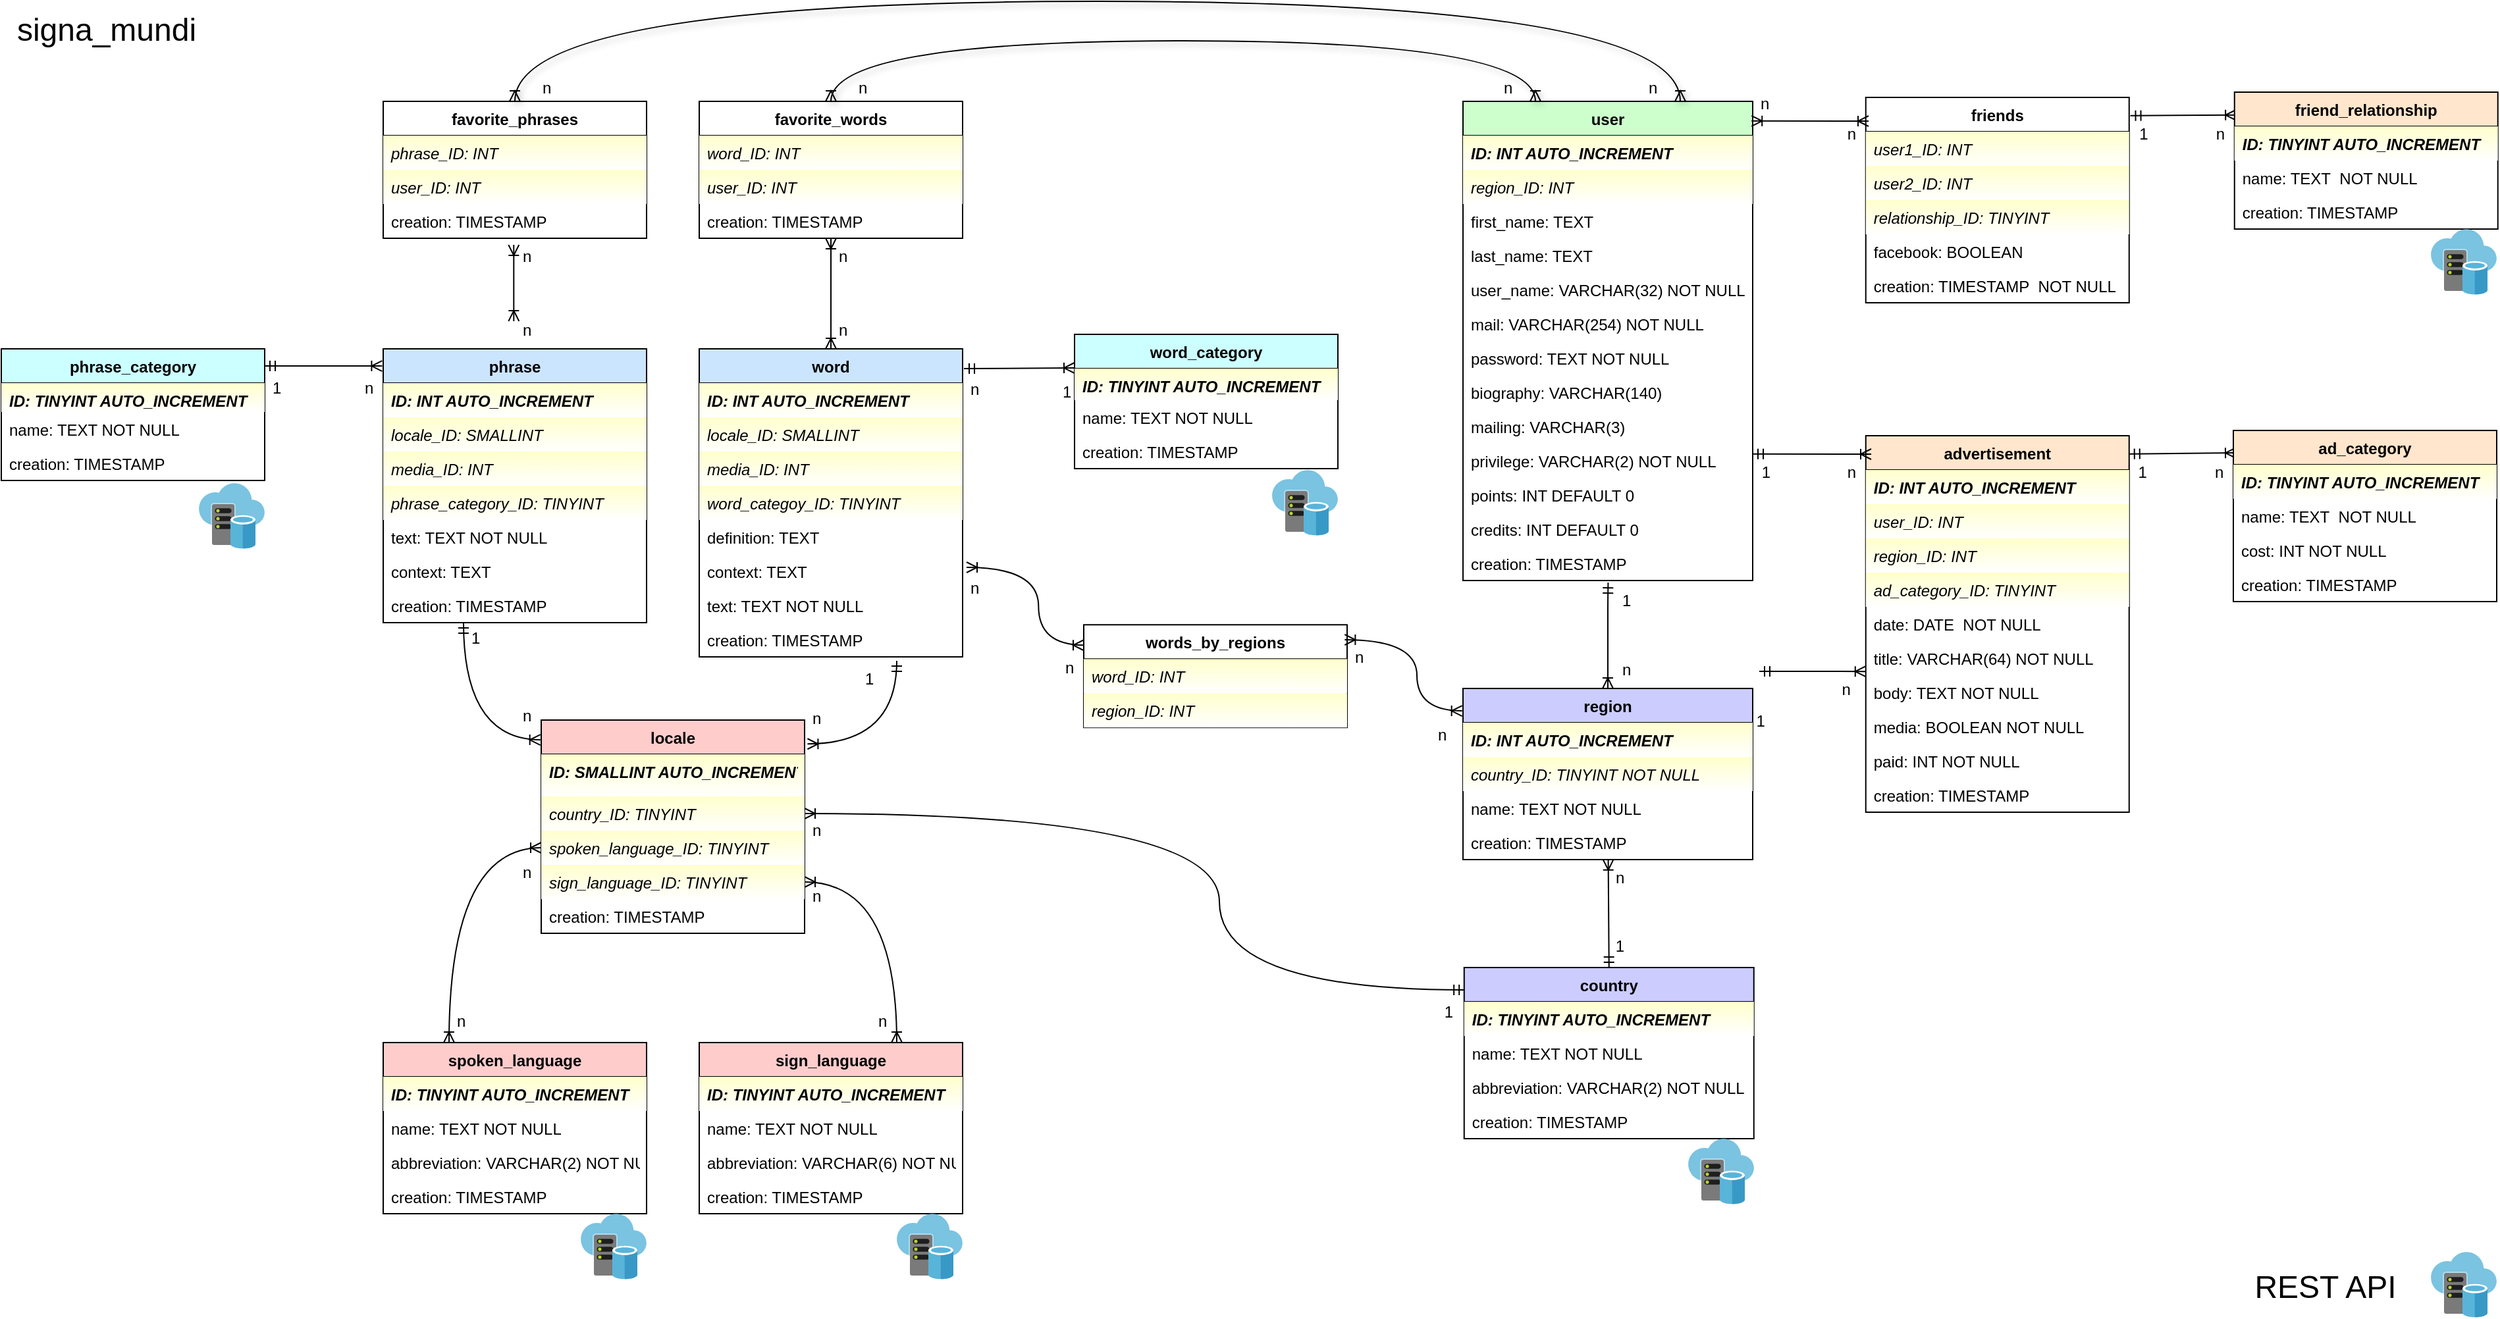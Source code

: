 <mxfile version="14.1.2" type="device"><diagram id="gXLKzGGJ4V8SC1f8VZ5D" name="Page-1"><mxGraphModel dx="3543" dy="1190" grid="1" gridSize="10" guides="1" tooltips="1" connect="1" arrows="1" fold="1" page="1" pageScale="1" pageWidth="1169" pageHeight="827" math="0" shadow="0"><root><mxCell id="0"/><mxCell id="1" parent="0"/><mxCell id="mh-Mhiz4AeETiq0WDUNY-100" value="favorite_words" style="swimlane;fontStyle=1;childLayout=stackLayout;horizontal=1;startSize=26;fillColor=none;horizontalStack=0;resizeParent=1;resizeParentMax=0;resizeLast=0;collapsible=1;marginBottom=0;" parent="1" vertex="1"><mxGeometry x="315" y="76.0" width="200" height="104" as="geometry"/></mxCell><mxCell id="mh-Mhiz4AeETiq0WDUNY-101" value="word_ID: INT " style="text;align=left;verticalAlign=top;spacingLeft=4;spacingRight=4;overflow=hidden;rotatable=0;points=[[0,0.5],[1,0.5]];portConstraint=eastwest;fontStyle=2;labelBackgroundColor=none;fillColor=#FFFFCC;gradientColor=#FFFFFF;" parent="mh-Mhiz4AeETiq0WDUNY-100" vertex="1"><mxGeometry y="26" width="200" height="26" as="geometry"/></mxCell><mxCell id="mh-Mhiz4AeETiq0WDUNY-102" value="user_ID: INT " style="text;align=left;verticalAlign=top;spacingLeft=4;spacingRight=4;overflow=hidden;rotatable=0;points=[[0,0.5],[1,0.5]];portConstraint=eastwest;fontStyle=2;labelBackgroundColor=none;fillColor=#FFFFCC;gradientColor=#ffffff;" parent="mh-Mhiz4AeETiq0WDUNY-100" vertex="1"><mxGeometry y="52" width="200" height="26" as="geometry"/></mxCell><mxCell id="TPJ0JNBaguag3qKmbPPs-32" value="creation: TIMESTAMP " style="text;align=left;verticalAlign=top;spacingLeft=4;spacingRight=4;overflow=hidden;rotatable=0;points=[[0,0.5],[1,0.5]];portConstraint=eastwest;fontStyle=0;labelBackgroundColor=none;gradientColor=#ffffff;" parent="mh-Mhiz4AeETiq0WDUNY-100" vertex="1"><mxGeometry y="78" width="200" height="26" as="geometry"/></mxCell><mxCell id="Etp3vushSF3ou1atWJXE-1" value="word_category" style="swimlane;fontStyle=1;childLayout=stackLayout;horizontal=1;startSize=26;horizontalStack=0;resizeParent=1;resizeParentMax=0;resizeLast=0;collapsible=1;marginBottom=0;fillColor=#CCFFFF;" parent="1" vertex="1"><mxGeometry x="600" y="253" width="200" height="102" as="geometry"/></mxCell><mxCell id="Etp3vushSF3ou1atWJXE-2" value="ID: TINYINT AUTO_INCREMENT" style="text;align=left;verticalAlign=top;spacingLeft=4;spacingRight=4;overflow=hidden;rotatable=0;points=[[0,0.5],[1,0.5]];portConstraint=eastwest;fontStyle=3;labelBackgroundColor=none;fillColor=#FFFFCC;gradientColor=#FFFFFF;" parent="Etp3vushSF3ou1atWJXE-1" vertex="1"><mxGeometry y="26" width="200" height="24" as="geometry"/></mxCell><mxCell id="Etp3vushSF3ou1atWJXE-3" value="name: TEXT NOT NULL" style="text;strokeColor=none;fillColor=none;align=left;verticalAlign=top;spacingLeft=4;spacingRight=4;overflow=hidden;rotatable=0;points=[[0,0.5],[1,0.5]];portConstraint=eastwest;" parent="Etp3vushSF3ou1atWJXE-1" vertex="1"><mxGeometry y="50" width="200" height="26" as="geometry"/></mxCell><mxCell id="TPJ0JNBaguag3qKmbPPs-15" value="creation: TIMESTAMP " style="text;align=left;verticalAlign=top;spacingLeft=4;spacingRight=4;overflow=hidden;rotatable=0;points=[[0,0.5],[1,0.5]];portConstraint=eastwest;fontStyle=0;labelBackgroundColor=none;gradientColor=#ffffff;" parent="Etp3vushSF3ou1atWJXE-1" vertex="1"><mxGeometry y="76" width="200" height="26" as="geometry"/></mxCell><mxCell id="Etp3vushSF3ou1atWJXE-5" value="phrase_category" style="swimlane;fontStyle=1;childLayout=stackLayout;horizontal=1;startSize=26;horizontalStack=0;resizeParent=1;resizeParentMax=0;resizeLast=0;collapsible=1;marginBottom=0;fillColor=#CCFFFF;" parent="1" vertex="1"><mxGeometry x="-215" y="264" width="200" height="100" as="geometry"><mxRectangle x="600" y="80" width="120" height="26" as="alternateBounds"/></mxGeometry></mxCell><mxCell id="Etp3vushSF3ou1atWJXE-6" value="ID: TINYINT AUTO_INCREMENT" style="text;align=left;verticalAlign=top;spacingLeft=4;spacingRight=4;overflow=hidden;rotatable=0;points=[[0,0.5],[1,0.5]];portConstraint=eastwest;fontStyle=3;labelBackgroundColor=none;fillColor=#FFFFCC;gradientColor=#FFFFFF;" parent="Etp3vushSF3ou1atWJXE-5" vertex="1"><mxGeometry y="26" width="200" height="22" as="geometry"/></mxCell><mxCell id="Etp3vushSF3ou1atWJXE-7" value="name: TEXT NOT NULL" style="text;strokeColor=none;fillColor=none;align=left;verticalAlign=top;spacingLeft=4;spacingRight=4;overflow=hidden;rotatable=0;points=[[0,0.5],[1,0.5]];portConstraint=eastwest;fontStyle=0" parent="Etp3vushSF3ou1atWJXE-5" vertex="1"><mxGeometry y="48" width="200" height="26" as="geometry"/></mxCell><mxCell id="TPJ0JNBaguag3qKmbPPs-18" value="creation: TIMESTAMP " style="text;align=left;verticalAlign=top;spacingLeft=4;spacingRight=4;overflow=hidden;rotatable=0;points=[[0,0.5],[1,0.5]];portConstraint=eastwest;fontStyle=0;labelBackgroundColor=none;gradientColor=#ffffff;" parent="Etp3vushSF3ou1atWJXE-5" vertex="1"><mxGeometry y="74" width="200" height="26" as="geometry"/></mxCell><mxCell id="Etp3vushSF3ou1atWJXE-9" value="word" style="swimlane;fontStyle=1;childLayout=stackLayout;horizontal=1;startSize=26;horizontalStack=0;resizeParent=1;resizeParentMax=0;resizeLast=0;collapsible=1;marginBottom=0;fillColor=#CCE5FF;" parent="1" vertex="1"><mxGeometry x="315" y="264" width="200" height="234" as="geometry"/></mxCell><mxCell id="Etp3vushSF3ou1atWJXE-10" value="ID: INT AUTO_INCREMENT" style="text;align=left;verticalAlign=top;spacingLeft=4;spacingRight=4;overflow=hidden;rotatable=0;points=[[0,0.5],[1,0.5]];portConstraint=eastwest;fontStyle=3;labelBackgroundColor=none;fillColor=#FFFFCC;gradientColor=#FFFFFF;" parent="Etp3vushSF3ou1atWJXE-9" vertex="1"><mxGeometry y="26" width="200" height="26" as="geometry"/></mxCell><mxCell id="Etp3vushSF3ou1atWJXE-19" value="locale_ID: SMALLINT " style="text;align=left;verticalAlign=top;spacingLeft=4;spacingRight=4;overflow=hidden;rotatable=0;points=[[0,0.5],[1,0.5]];portConstraint=eastwest;fontStyle=2;labelBackgroundColor=none;fillColor=#FFFFCC;gradientColor=#ffffff;" parent="Etp3vushSF3ou1atWJXE-9" vertex="1"><mxGeometry y="52" width="200" height="26" as="geometry"/></mxCell><mxCell id="mh-Mhiz4AeETiq0WDUNY-70" value="media_ID: INT " style="text;align=left;verticalAlign=top;spacingLeft=4;spacingRight=4;overflow=hidden;rotatable=0;points=[[0,0.5],[1,0.5]];portConstraint=eastwest;fontStyle=2;labelBackgroundColor=none;fillColor=#FFFFCC;gradientColor=#ffffff;" parent="Etp3vushSF3ou1atWJXE-9" vertex="1"><mxGeometry y="78" width="200" height="26" as="geometry"/></mxCell><mxCell id="mh-Mhiz4AeETiq0WDUNY-20" value="word_categoy_ID: TINYINT " style="text;align=left;verticalAlign=top;spacingLeft=4;spacingRight=4;overflow=hidden;rotatable=0;points=[[0,0.5],[1,0.5]];portConstraint=eastwest;fontStyle=2;labelBackgroundColor=none;fillColor=#FFFFCC;gradientColor=#ffffff;" parent="Etp3vushSF3ou1atWJXE-9" vertex="1"><mxGeometry y="104" width="200" height="26" as="geometry"/></mxCell><mxCell id="Etp3vushSF3ou1atWJXE-17" value="definition: TEXT " style="text;strokeColor=none;fillColor=none;align=left;verticalAlign=top;spacingLeft=4;spacingRight=4;overflow=hidden;rotatable=0;points=[[0,0.5],[1,0.5]];portConstraint=eastwest;" parent="Etp3vushSF3ou1atWJXE-9" vertex="1"><mxGeometry y="130" width="200" height="26" as="geometry"/></mxCell><mxCell id="Etp3vushSF3ou1atWJXE-18" value="context: TEXT " style="text;strokeColor=none;fillColor=none;align=left;verticalAlign=top;spacingLeft=4;spacingRight=4;overflow=hidden;rotatable=0;points=[[0,0.5],[1,0.5]];portConstraint=eastwest;" parent="Etp3vushSF3ou1atWJXE-9" vertex="1"><mxGeometry y="156" width="200" height="26" as="geometry"/></mxCell><mxCell id="Etp3vushSF3ou1atWJXE-11" value="text: TEXT NOT NULL" style="text;strokeColor=none;fillColor=none;align=left;verticalAlign=top;spacingLeft=4;spacingRight=4;overflow=hidden;rotatable=0;points=[[0,0.5],[1,0.5]];portConstraint=eastwest;gradientColor=#FFFFFF;" parent="Etp3vushSF3ou1atWJXE-9" vertex="1"><mxGeometry y="182" width="200" height="26" as="geometry"/></mxCell><mxCell id="TPJ0JNBaguag3qKmbPPs-22" value="creation: TIMESTAMP " style="text;align=left;verticalAlign=top;spacingLeft=4;spacingRight=4;overflow=hidden;rotatable=0;points=[[0,0.5],[1,0.5]];portConstraint=eastwest;fontStyle=0;labelBackgroundColor=none;gradientColor=#ffffff;" parent="Etp3vushSF3ou1atWJXE-9" vertex="1"><mxGeometry y="208" width="200" height="26" as="geometry"/></mxCell><mxCell id="Etp3vushSF3ou1atWJXE-20" value="phrase" style="swimlane;fontStyle=1;childLayout=stackLayout;horizontal=1;startSize=26;horizontalStack=0;resizeParent=1;resizeParentMax=0;resizeLast=0;collapsible=1;marginBottom=0;fillColor=#CCE5FF;" parent="1" vertex="1"><mxGeometry x="75" y="264" width="200" height="208" as="geometry"/></mxCell><mxCell id="Etp3vushSF3ou1atWJXE-21" value="ID: INT AUTO_INCREMENT" style="text;align=left;verticalAlign=top;spacingLeft=4;spacingRight=4;overflow=hidden;rotatable=0;points=[[0,0.5],[1,0.5]];portConstraint=eastwest;fontStyle=3;labelBackgroundColor=none;fillColor=#FFFFCC;gradientColor=#FFFFFF;" parent="Etp3vushSF3ou1atWJXE-20" vertex="1"><mxGeometry y="26" width="200" height="26" as="geometry"/></mxCell><mxCell id="mh-Mhiz4AeETiq0WDUNY-22" value="locale_ID: SMALLINT " style="text;align=left;verticalAlign=top;spacingLeft=4;spacingRight=4;overflow=hidden;rotatable=0;points=[[0,0.5],[1,0.5]];portConstraint=eastwest;fontStyle=2;labelBackgroundColor=none;fillColor=#FFFFCC;gradientColor=#ffffff;" parent="Etp3vushSF3ou1atWJXE-20" vertex="1"><mxGeometry y="52" width="200" height="26" as="geometry"/></mxCell><mxCell id="mh-Mhiz4AeETiq0WDUNY-71" value="media_ID: INT " style="text;align=left;verticalAlign=top;spacingLeft=4;spacingRight=4;overflow=hidden;rotatable=0;points=[[0,0.5],[1,0.5]];portConstraint=eastwest;fontStyle=2;labelBackgroundColor=none;fillColor=#FFFFCC;gradientColor=#ffffff;" parent="Etp3vushSF3ou1atWJXE-20" vertex="1"><mxGeometry y="78" width="200" height="26" as="geometry"/></mxCell><mxCell id="Etp3vushSF3ou1atWJXE-26" value="phrase_category_ID: TINYINT " style="text;align=left;verticalAlign=top;spacingLeft=4;spacingRight=4;overflow=hidden;rotatable=0;points=[[0,0.5],[1,0.5]];portConstraint=eastwest;fontStyle=2;labelBackgroundColor=none;fillColor=#FFFFCC;gradientColor=#FFFFFF;" parent="Etp3vushSF3ou1atWJXE-20" vertex="1"><mxGeometry y="104" width="200" height="26" as="geometry"/></mxCell><mxCell id="Etp3vushSF3ou1atWJXE-22" value="text: TEXT NOT NULL" style="text;strokeColor=none;fillColor=none;align=left;verticalAlign=top;spacingLeft=4;spacingRight=4;overflow=hidden;rotatable=0;points=[[0,0.5],[1,0.5]];portConstraint=eastwest;" parent="Etp3vushSF3ou1atWJXE-20" vertex="1"><mxGeometry y="130" width="200" height="26" as="geometry"/></mxCell><mxCell id="Etp3vushSF3ou1atWJXE-25" value="context: TEXT " style="text;strokeColor=none;fillColor=none;align=left;verticalAlign=top;spacingLeft=4;spacingRight=4;overflow=hidden;rotatable=0;points=[[0,0.5],[1,0.5]];portConstraint=eastwest;" parent="Etp3vushSF3ou1atWJXE-20" vertex="1"><mxGeometry y="156" width="200" height="26" as="geometry"/></mxCell><mxCell id="TPJ0JNBaguag3qKmbPPs-19" value="creation: TIMESTAMP " style="text;align=left;verticalAlign=top;spacingLeft=4;spacingRight=4;overflow=hidden;rotatable=0;points=[[0,0.5],[1,0.5]];portConstraint=eastwest;fontStyle=0;labelBackgroundColor=none;gradientColor=#ffffff;" parent="Etp3vushSF3ou1atWJXE-20" vertex="1"><mxGeometry y="182" width="200" height="26" as="geometry"/></mxCell><mxCell id="Etp3vushSF3ou1atWJXE-37" value="words_by_regions" style="swimlane;fontStyle=1;childLayout=stackLayout;horizontal=1;startSize=26;fillColor=none;horizontalStack=0;resizeParent=1;resizeParentMax=0;resizeLast=0;collapsible=1;marginBottom=0;" parent="1" vertex="1"><mxGeometry x="607" y="473.66" width="200" height="78" as="geometry"/></mxCell><mxCell id="Etp3vushSF3ou1atWJXE-38" value="word_ID: INT " style="text;align=left;verticalAlign=top;spacingLeft=4;spacingRight=4;overflow=hidden;rotatable=0;points=[[0,0.5],[1,0.5]];portConstraint=eastwest;fontStyle=2;labelBackgroundColor=none;fillColor=#FFFFCC;gradientColor=#FFFFFF;" parent="Etp3vushSF3ou1atWJXE-37" vertex="1"><mxGeometry y="26" width="200" height="26" as="geometry"/></mxCell><mxCell id="Etp3vushSF3ou1atWJXE-39" value="region_ID: INT " style="text;align=left;verticalAlign=top;spacingLeft=4;spacingRight=4;overflow=hidden;rotatable=0;points=[[0,0.5],[1,0.5]];portConstraint=eastwest;fontStyle=2;labelBackgroundColor=none;fillColor=#FFFFCC;gradientColor=#ffffff;" parent="Etp3vushSF3ou1atWJXE-37" vertex="1"><mxGeometry y="52" width="200" height="26" as="geometry"/></mxCell><mxCell id="Etp3vushSF3ou1atWJXE-47" value="country" style="swimlane;fontStyle=1;childLayout=stackLayout;horizontal=1;startSize=26;horizontalStack=0;resizeParent=1;resizeParentMax=0;resizeLast=0;collapsible=1;marginBottom=0;fillColor=#CCCCFF;" parent="1" vertex="1"><mxGeometry x="895.88" y="734" width="220" height="130" as="geometry"/></mxCell><mxCell id="Etp3vushSF3ou1atWJXE-48" value="ID: TINYINT AUTO_INCREMENT" style="text;align=left;verticalAlign=top;spacingLeft=4;spacingRight=4;overflow=hidden;rotatable=0;points=[[0,0.5],[1,0.5]];portConstraint=eastwest;fontStyle=3;labelBackgroundColor=none;fillColor=#FFFFCC;gradientColor=#FFFFFF;" parent="Etp3vushSF3ou1atWJXE-47" vertex="1"><mxGeometry y="26" width="220" height="26" as="geometry"/></mxCell><mxCell id="Etp3vushSF3ou1atWJXE-49" value="name: TEXT NOT NULL" style="text;strokeColor=none;fillColor=none;align=left;verticalAlign=top;spacingLeft=4;spacingRight=4;overflow=hidden;rotatable=0;points=[[0,0.5],[1,0.5]];portConstraint=eastwest;" parent="Etp3vushSF3ou1atWJXE-47" vertex="1"><mxGeometry y="52" width="220" height="26" as="geometry"/></mxCell><mxCell id="Etp3vushSF3ou1atWJXE-50" value="abbreviation: VARCHAR(2) NOT NULL" style="text;strokeColor=none;fillColor=none;align=left;verticalAlign=top;spacingLeft=4;spacingRight=4;overflow=hidden;rotatable=0;points=[[0,0.5],[1,0.5]];portConstraint=eastwest;" parent="Etp3vushSF3ou1atWJXE-47" vertex="1"><mxGeometry y="78" width="220" height="26" as="geometry"/></mxCell><mxCell id="TPJ0JNBaguag3qKmbPPs-10" value="creation: TIMESTAMP" style="text;strokeColor=none;fillColor=none;align=left;verticalAlign=top;spacingLeft=4;spacingRight=4;overflow=hidden;rotatable=0;points=[[0,0.5],[1,0.5]];portConstraint=eastwest;" parent="Etp3vushSF3ou1atWJXE-47" vertex="1"><mxGeometry y="104" width="220" height="26" as="geometry"/></mxCell><mxCell id="Etp3vushSF3ou1atWJXE-51" value="region" style="swimlane;fontStyle=1;childLayout=stackLayout;horizontal=1;startSize=26;horizontalStack=0;resizeParent=1;resizeParentMax=0;resizeLast=0;collapsible=1;marginBottom=0;fillColor=#CCCCFF;" parent="1" vertex="1"><mxGeometry x="895" y="522" width="220" height="130" as="geometry"/></mxCell><mxCell id="Etp3vushSF3ou1atWJXE-52" value="ID: INT AUTO_INCREMENT" style="text;align=left;verticalAlign=top;spacingLeft=4;spacingRight=4;overflow=hidden;rotatable=0;points=[[0,0.5],[1,0.5]];portConstraint=eastwest;fontStyle=3;labelBackgroundColor=none;fillColor=#FFFFCC;gradientColor=#FFFFFF;" parent="Etp3vushSF3ou1atWJXE-51" vertex="1"><mxGeometry y="26" width="220" height="26" as="geometry"/></mxCell><mxCell id="Etp3vushSF3ou1atWJXE-54" value="country_ID: TINYINT NOT NULL" style="text;align=left;verticalAlign=top;spacingLeft=4;spacingRight=4;overflow=hidden;rotatable=0;points=[[0,0.5],[1,0.5]];portConstraint=eastwest;gradientColor=#ffffff;fillColor=#FFFFCC;fontStyle=2" parent="Etp3vushSF3ou1atWJXE-51" vertex="1"><mxGeometry y="52" width="220" height="26" as="geometry"/></mxCell><mxCell id="Etp3vushSF3ou1atWJXE-53" value="name: TEXT NOT NULL" style="text;strokeColor=none;fillColor=none;align=left;verticalAlign=top;spacingLeft=4;spacingRight=4;overflow=hidden;rotatable=0;points=[[0,0.5],[1,0.5]];portConstraint=eastwest;" parent="Etp3vushSF3ou1atWJXE-51" vertex="1"><mxGeometry y="78" width="220" height="26" as="geometry"/></mxCell><mxCell id="TPJ0JNBaguag3qKmbPPs-26" value="creation: TIMESTAMP " style="text;align=left;verticalAlign=top;spacingLeft=4;spacingRight=4;overflow=hidden;rotatable=0;points=[[0,0.5],[1,0.5]];portConstraint=eastwest;fontStyle=0;labelBackgroundColor=none;gradientColor=#ffffff;" parent="Etp3vushSF3ou1atWJXE-51" vertex="1"><mxGeometry y="104" width="220" height="26" as="geometry"/></mxCell><mxCell id="Etp3vushSF3ou1atWJXE-55" value="locale" style="swimlane;fontStyle=1;childLayout=stackLayout;horizontal=1;startSize=26;horizontalStack=0;resizeParent=1;resizeParentMax=0;resizeLast=0;collapsible=1;marginBottom=0;fillColor=#FFCCCC;" parent="1" vertex="1"><mxGeometry x="195" y="546" width="200" height="162" as="geometry"/></mxCell><mxCell id="Etp3vushSF3ou1atWJXE-56" value="ID: SMALLINT AUTO_INCREMENT" style="text;align=left;verticalAlign=top;spacingLeft=4;spacingRight=4;overflow=hidden;rotatable=0;points=[[0,0.5],[1,0.5]];portConstraint=eastwest;fontStyle=3;labelBackgroundColor=none;fillColor=#FFFFCC;gradientColor=#FFFFFF;" parent="Etp3vushSF3ou1atWJXE-55" vertex="1"><mxGeometry y="26" width="200" height="32" as="geometry"/></mxCell><mxCell id="mh-Mhiz4AeETiq0WDUNY-78" value="country_ID: TINYINT" style="text;align=left;verticalAlign=top;spacingLeft=4;spacingRight=4;overflow=hidden;rotatable=0;points=[[0,0.5],[1,0.5]];portConstraint=eastwest;fontStyle=2;labelBackgroundColor=none;fillColor=#FFFFCC;gradientColor=#FFFFFF;" parent="Etp3vushSF3ou1atWJXE-55" vertex="1"><mxGeometry y="58" width="200" height="26" as="geometry"/></mxCell><mxCell id="mh-Mhiz4AeETiq0WDUNY-9" value="spoken_language_ID: TINYINT" style="text;align=left;verticalAlign=top;spacingLeft=4;spacingRight=4;overflow=hidden;rotatable=0;points=[[0,0.5],[1,0.5]];portConstraint=eastwest;fontStyle=2;labelBackgroundColor=none;fillColor=#FFFFCC;gradientColor=#FFFFFF;" parent="Etp3vushSF3ou1atWJXE-55" vertex="1"><mxGeometry y="84" width="200" height="26" as="geometry"/></mxCell><mxCell id="mh-Mhiz4AeETiq0WDUNY-10" value="sign_language_ID: TINYINT" style="text;align=left;verticalAlign=top;spacingLeft=4;spacingRight=4;overflow=hidden;rotatable=0;points=[[0,0.5],[1,0.5]];portConstraint=eastwest;fontStyle=2;labelBackgroundColor=none;fillColor=#FFFFCC;gradientColor=#FFFFFF;" parent="Etp3vushSF3ou1atWJXE-55" vertex="1"><mxGeometry y="110" width="200" height="26" as="geometry"/></mxCell><mxCell id="TPJ0JNBaguag3qKmbPPs-25" value="creation: TIMESTAMP " style="text;align=left;verticalAlign=top;spacingLeft=4;spacingRight=4;overflow=hidden;rotatable=0;points=[[0,0.5],[1,0.5]];portConstraint=eastwest;fontStyle=0;labelBackgroundColor=none;gradientColor=#ffffff;" parent="Etp3vushSF3ou1atWJXE-55" vertex="1"><mxGeometry y="136" width="200" height="26" as="geometry"/></mxCell><mxCell id="Etp3vushSF3ou1atWJXE-59" value="sign_language" style="swimlane;fontStyle=1;childLayout=stackLayout;horizontal=1;startSize=26;horizontalStack=0;resizeParent=1;resizeParentMax=0;resizeLast=0;collapsible=1;marginBottom=0;fillColor=#FFCCCC;" parent="1" vertex="1"><mxGeometry x="315" y="791" width="200" height="130" as="geometry"/></mxCell><mxCell id="Etp3vushSF3ou1atWJXE-60" value="ID: TINYINT AUTO_INCREMENT" style="text;align=left;verticalAlign=top;spacingLeft=4;spacingRight=4;overflow=hidden;rotatable=0;points=[[0,0.5],[1,0.5]];portConstraint=eastwest;fontStyle=3;labelBackgroundColor=none;fillColor=#FFFFCC;gradientColor=#FFFFFF;" parent="Etp3vushSF3ou1atWJXE-59" vertex="1"><mxGeometry y="26" width="200" height="26" as="geometry"/></mxCell><mxCell id="Etp3vushSF3ou1atWJXE-61" value="name: TEXT NOT NULL" style="text;strokeColor=none;fillColor=none;align=left;verticalAlign=top;spacingLeft=4;spacingRight=4;overflow=hidden;rotatable=0;points=[[0,0.5],[1,0.5]];portConstraint=eastwest;" parent="Etp3vushSF3ou1atWJXE-59" vertex="1"><mxGeometry y="52" width="200" height="26" as="geometry"/></mxCell><mxCell id="Etp3vushSF3ou1atWJXE-62" value="abbreviation: VARCHAR(6) NOT NULL" style="text;strokeColor=none;fillColor=none;align=left;verticalAlign=top;spacingLeft=4;spacingRight=4;overflow=hidden;rotatable=0;points=[[0,0.5],[1,0.5]];portConstraint=eastwest;" parent="Etp3vushSF3ou1atWJXE-59" vertex="1"><mxGeometry y="78" width="200" height="26" as="geometry"/></mxCell><mxCell id="TPJ0JNBaguag3qKmbPPs-24" value="creation: TIMESTAMP " style="text;align=left;verticalAlign=top;spacingLeft=4;spacingRight=4;overflow=hidden;rotatable=0;points=[[0,0.5],[1,0.5]];portConstraint=eastwest;fontStyle=0;labelBackgroundColor=none;gradientColor=#ffffff;" parent="Etp3vushSF3ou1atWJXE-59" vertex="1"><mxGeometry y="104" width="200" height="26" as="geometry"/></mxCell><mxCell id="Etp3vushSF3ou1atWJXE-71" value="1" style="text;strokeColor=none;fillColor=none;spacingLeft=4;spacingRight=4;overflow=hidden;rotatable=0;points=[[0,0.5],[1,0.5]];portConstraint=eastwest;fontSize=12;labelBackgroundColor=none;" parent="1" vertex="1"><mxGeometry x="585" y="283" width="20" height="30" as="geometry"/></mxCell><mxCell id="Etp3vushSF3ou1atWJXE-72" value="n" style="text;strokeColor=none;fillColor=none;spacingLeft=4;spacingRight=4;overflow=hidden;rotatable=0;points=[[0,0.5],[1,0.5]];portConstraint=eastwest;fontSize=12;labelBackgroundColor=none;" parent="1" vertex="1"><mxGeometry x="515" y="281" width="20" height="28" as="geometry"/></mxCell><mxCell id="Etp3vushSF3ou1atWJXE-73" value="" style="fontSize=12;html=1;endArrow=ERoneToMany;startArrow=ERmandOne;entryX=-0.004;entryY=0.066;entryDx=0;entryDy=0;entryPerimeter=0;" parent="1" edge="1"><mxGeometry x="-791" y="230" width="100" height="100" as="geometry"><mxPoint x="-15" y="277" as="sourcePoint"/><mxPoint x="74.2" y="277.012" as="targetPoint"/></mxGeometry></mxCell><mxCell id="Etp3vushSF3ou1atWJXE-74" value="1" style="text;strokeColor=none;fillColor=none;spacingLeft=4;spacingRight=4;overflow=hidden;rotatable=0;points=[[0,0.5],[1,0.5]];portConstraint=eastwest;fontSize=12;labelBackgroundColor=none;" parent="1" vertex="1"><mxGeometry x="-15" y="280" width="20" height="28" as="geometry"/></mxCell><mxCell id="Etp3vushSF3ou1atWJXE-75" value="n" style="text;strokeColor=none;fillColor=none;spacingLeft=4;spacingRight=4;overflow=hidden;rotatable=0;points=[[0,0.5],[1,0.5]];portConstraint=eastwest;fontSize=12;labelBackgroundColor=none;" parent="1" vertex="1"><mxGeometry x="55" y="280" width="20" height="30" as="geometry"/></mxCell><mxCell id="Etp3vushSF3ou1atWJXE-76" value="" style="fontSize=12;html=1;endArrow=ERoneToMany;startArrow=ERmandOne;exitX=0.5;exitY=0;exitDx=0;exitDy=0;entryX=0.015;entryY=-0.005;entryDx=0;entryDy=0;entryPerimeter=0;" parent="1" source="Etp3vushSF3ou1atWJXE-47" target="Etp3vushSF3ou1atWJXE-78" edge="1"><mxGeometry x="619" y="-13" width="100" height="100" as="geometry"><mxPoint x="1125" y="623" as="sourcePoint"/><mxPoint x="1065" y="667" as="targetPoint"/></mxGeometry></mxCell><mxCell id="Etp3vushSF3ou1atWJXE-77" value="1" style="text;strokeColor=none;fillColor=none;spacingLeft=4;spacingRight=4;overflow=hidden;rotatable=0;points=[[0,0.5],[1,0.5]];portConstraint=eastwest;fontSize=12;labelBackgroundColor=none;" parent="1" vertex="1"><mxGeometry x="1004.88" y="704" width="20" height="30" as="geometry"/></mxCell><mxCell id="Etp3vushSF3ou1atWJXE-78" value="n" style="text;strokeColor=none;fillColor=none;spacingLeft=4;spacingRight=4;overflow=hidden;rotatable=0;points=[[0,0.5],[1,0.5]];portConstraint=eastwest;fontSize=12;labelBackgroundColor=none;" parent="1" vertex="1"><mxGeometry x="1005.0" y="652" width="20" height="28" as="geometry"/></mxCell><mxCell id="Etp3vushSF3ou1atWJXE-110" value="signa_mundi" style="text;strokeColor=none;spacingLeft=4;spacingRight=4;overflow=hidden;rotatable=0;points=[[0,0.5],[1,0.5]];portConstraint=eastwest;fontSize=24;labelBackgroundColor=none;align=center;verticalAlign=top;" parent="1" vertex="1"><mxGeometry x="-215" width="160" height="40" as="geometry"/></mxCell><mxCell id="Etp3vushSF3ou1atWJXE-113" value="user" style="swimlane;fontStyle=1;childLayout=stackLayout;horizontal=1;startSize=26;horizontalStack=0;resizeParent=1;resizeParentMax=0;resizeLast=0;collapsible=1;marginBottom=0;fillColor=#CCFFCC;" parent="1" vertex="1"><mxGeometry x="895" y="76.0" width="220" height="364" as="geometry"/></mxCell><mxCell id="Etp3vushSF3ou1atWJXE-114" value="ID: INT AUTO_INCREMENT" style="text;align=left;verticalAlign=top;spacingLeft=4;spacingRight=4;overflow=hidden;rotatable=0;points=[[0,0.5],[1,0.5]];portConstraint=eastwest;fontStyle=3;labelBackgroundColor=none;fillColor=#FFFFCC;gradientColor=#FFFFFF;" parent="Etp3vushSF3ou1atWJXE-113" vertex="1"><mxGeometry y="26" width="220" height="26" as="geometry"/></mxCell><mxCell id="Etp3vushSF3ou1atWJXE-115" value="region_ID: INT " style="text;align=left;verticalAlign=top;spacingLeft=4;spacingRight=4;overflow=hidden;rotatable=0;points=[[0,0.5],[1,0.5]];portConstraint=eastwest;fontStyle=2;labelBackgroundColor=none;fillColor=#FFFFCC;gradientColor=#ffffff;" parent="Etp3vushSF3ou1atWJXE-113" vertex="1"><mxGeometry y="52" width="220" height="26" as="geometry"/></mxCell><mxCell id="Etp3vushSF3ou1atWJXE-116" value="first_name: TEXT" style="text;strokeColor=none;fillColor=none;align=left;verticalAlign=top;spacingLeft=4;spacingRight=4;overflow=hidden;rotatable=0;points=[[0,0.5],[1,0.5]];portConstraint=eastwest;gradientColor=#FFFFFF;" parent="Etp3vushSF3ou1atWJXE-113" vertex="1"><mxGeometry y="78" width="220" height="26" as="geometry"/></mxCell><mxCell id="Etp3vushSF3ou1atWJXE-117" value="last_name: TEXT " style="text;strokeColor=none;fillColor=none;align=left;verticalAlign=top;spacingLeft=4;spacingRight=4;overflow=hidden;rotatable=0;points=[[0,0.5],[1,0.5]];portConstraint=eastwest;" parent="Etp3vushSF3ou1atWJXE-113" vertex="1"><mxGeometry y="104" width="220" height="26" as="geometry"/></mxCell><mxCell id="Etp3vushSF3ou1atWJXE-119" value="user_name: VARCHAR(32) NOT NULL " style="text;strokeColor=none;fillColor=none;align=left;verticalAlign=top;spacingLeft=4;spacingRight=4;overflow=hidden;rotatable=0;points=[[0,0.5],[1,0.5]];portConstraint=eastwest;" parent="Etp3vushSF3ou1atWJXE-113" vertex="1"><mxGeometry y="130" width="220" height="26" as="geometry"/></mxCell><mxCell id="Etp3vushSF3ou1atWJXE-118" value="mail: VARCHAR(254) NOT NULL" style="text;strokeColor=none;fillColor=none;align=left;verticalAlign=top;spacingLeft=4;spacingRight=4;overflow=hidden;rotatable=0;points=[[0,0.5],[1,0.5]];portConstraint=eastwest;" parent="Etp3vushSF3ou1atWJXE-113" vertex="1"><mxGeometry y="156" width="220" height="26" as="geometry"/></mxCell><mxCell id="Etp3vushSF3ou1atWJXE-125" value="password: TEXT NOT NULL" style="text;strokeColor=none;fillColor=none;align=left;verticalAlign=top;spacingLeft=4;spacingRight=4;overflow=hidden;rotatable=0;points=[[0,0.5],[1,0.5]];portConstraint=eastwest;" parent="Etp3vushSF3ou1atWJXE-113" vertex="1"><mxGeometry y="182" width="220" height="26" as="geometry"/></mxCell><mxCell id="Etp3vushSF3ou1atWJXE-126" value="biography: VARCHAR(140) " style="text;strokeColor=none;fillColor=none;align=left;verticalAlign=top;spacingLeft=4;spacingRight=4;overflow=hidden;rotatable=0;points=[[0,0.5],[1,0.5]];portConstraint=eastwest;" parent="Etp3vushSF3ou1atWJXE-113" vertex="1"><mxGeometry y="208" width="220" height="26" as="geometry"/></mxCell><mxCell id="mh-Mhiz4AeETiq0WDUNY-1" value="mailing: VARCHAR(3) " style="text;strokeColor=none;fillColor=none;align=left;verticalAlign=top;spacingLeft=4;spacingRight=4;overflow=hidden;rotatable=0;points=[[0,0.5],[1,0.5]];portConstraint=eastwest;" parent="Etp3vushSF3ou1atWJXE-113" vertex="1"><mxGeometry y="234" width="220" height="26" as="geometry"/></mxCell><mxCell id="mh-Mhiz4AeETiq0WDUNY-3" value="privilege: VARCHAR(2) NOT NULL " style="text;strokeColor=none;fillColor=none;align=left;verticalAlign=top;spacingLeft=4;spacingRight=4;overflow=hidden;rotatable=0;points=[[0,0.5],[1,0.5]];portConstraint=eastwest;" parent="Etp3vushSF3ou1atWJXE-113" vertex="1"><mxGeometry y="260" width="220" height="26" as="geometry"/></mxCell><mxCell id="mh-Mhiz4AeETiq0WDUNY-163" value="points: INT DEFAULT 0 " style="text;strokeColor=none;fillColor=none;align=left;verticalAlign=top;spacingLeft=4;spacingRight=4;overflow=hidden;rotatable=0;points=[[0,0.5],[1,0.5]];portConstraint=eastwest;" parent="Etp3vushSF3ou1atWJXE-113" vertex="1"><mxGeometry y="286" width="220" height="26" as="geometry"/></mxCell><mxCell id="TPJ0JNBaguag3qKmbPPs-12" value="credits: INT DEFAULT 0 " style="text;strokeColor=none;fillColor=none;align=left;verticalAlign=top;spacingLeft=4;spacingRight=4;overflow=hidden;rotatable=0;points=[[0,0.5],[1,0.5]];portConstraint=eastwest;" parent="Etp3vushSF3ou1atWJXE-113" vertex="1"><mxGeometry y="312" width="220" height="26" as="geometry"/></mxCell><mxCell id="TPJ0JNBaguag3qKmbPPs-1" value="creation: TIMESTAMP" style="text;strokeColor=none;fillColor=none;align=left;verticalAlign=top;spacingLeft=4;spacingRight=4;overflow=hidden;rotatable=0;points=[[0,0.5],[1,0.5]];portConstraint=eastwest;" parent="Etp3vushSF3ou1atWJXE-113" vertex="1"><mxGeometry y="338" width="220" height="26" as="geometry"/></mxCell><mxCell id="Etp3vushSF3ou1atWJXE-120" value="" style="fontSize=12;html=1;endArrow=ERoneToMany;startArrow=ERmandOne;exitX=0.501;exitY=1.06;exitDx=0;exitDy=0;exitPerimeter=0;" parent="1" source="TPJ0JNBaguag3qKmbPPs-1" edge="1" target="Etp3vushSF3ou1atWJXE-51"><mxGeometry x="905" y="336.66" width="100" height="100" as="geometry"><mxPoint x="1005.2" y="413.996" as="sourcePoint"/><mxPoint x="1005.0" y="498.66" as="targetPoint"/><Array as="points"><mxPoint x="1005" y="456.66"/></Array></mxGeometry></mxCell><mxCell id="Etp3vushSF3ou1atWJXE-121" value="1" style="text;strokeColor=none;fillColor=none;spacingLeft=4;spacingRight=4;overflow=hidden;rotatable=0;points=[[0,0.5],[1,0.5]];portConstraint=eastwest;fontSize=12;labelBackgroundColor=none;" parent="1" vertex="1"><mxGeometry x="1010" y="441.66" width="20" height="30" as="geometry"/></mxCell><mxCell id="Etp3vushSF3ou1atWJXE-122" value="n" style="text;strokeColor=none;fillColor=none;spacingLeft=4;spacingRight=4;overflow=hidden;rotatable=0;points=[[0,0.5],[1,0.5]];portConstraint=eastwest;fontSize=12;labelBackgroundColor=none;" parent="1" vertex="1"><mxGeometry x="1010.0" y="494" width="20" height="28" as="geometry"/></mxCell><mxCell id="mh-Mhiz4AeETiq0WDUNY-5" value="spoken_language" style="swimlane;fontStyle=1;childLayout=stackLayout;horizontal=1;startSize=26;horizontalStack=0;resizeParent=1;resizeParentMax=0;resizeLast=0;collapsible=1;marginBottom=0;fillColor=#FFCCCC;" parent="1" vertex="1"><mxGeometry x="75" y="791" width="200" height="130" as="geometry"/></mxCell><mxCell id="mh-Mhiz4AeETiq0WDUNY-6" value="ID: TINYINT AUTO_INCREMENT" style="text;align=left;verticalAlign=top;spacingLeft=4;spacingRight=4;overflow=hidden;rotatable=0;points=[[0,0.5],[1,0.5]];portConstraint=eastwest;fontStyle=3;labelBackgroundColor=none;fillColor=#FFFFCC;gradientColor=#FFFFFF;" parent="mh-Mhiz4AeETiq0WDUNY-5" vertex="1"><mxGeometry y="26" width="200" height="26" as="geometry"/></mxCell><mxCell id="mh-Mhiz4AeETiq0WDUNY-7" value="name: TEXT NOT NULL" style="text;strokeColor=none;fillColor=none;align=left;verticalAlign=top;spacingLeft=4;spacingRight=4;overflow=hidden;rotatable=0;points=[[0,0.5],[1,0.5]];portConstraint=eastwest;" parent="mh-Mhiz4AeETiq0WDUNY-5" vertex="1"><mxGeometry y="52" width="200" height="26" as="geometry"/></mxCell><mxCell id="mh-Mhiz4AeETiq0WDUNY-8" value="abbreviation: VARCHAR(2) NOT NULL" style="text;strokeColor=none;fillColor=none;align=left;verticalAlign=top;spacingLeft=4;spacingRight=4;overflow=hidden;rotatable=0;points=[[0,0.5],[1,0.5]];portConstraint=eastwest;" parent="mh-Mhiz4AeETiq0WDUNY-5" vertex="1"><mxGeometry y="78" width="200" height="26" as="geometry"/></mxCell><mxCell id="TPJ0JNBaguag3qKmbPPs-23" value="creation: TIMESTAMP " style="text;align=left;verticalAlign=top;spacingLeft=4;spacingRight=4;overflow=hidden;rotatable=0;points=[[0,0.5],[1,0.5]];portConstraint=eastwest;fontStyle=0;labelBackgroundColor=none;gradientColor=#ffffff;" parent="mh-Mhiz4AeETiq0WDUNY-5" vertex="1"><mxGeometry y="104" width="200" height="26" as="geometry"/></mxCell><mxCell id="mh-Mhiz4AeETiq0WDUNY-37" value="n" style="text;strokeColor=none;fillColor=none;spacingLeft=4;spacingRight=4;overflow=hidden;rotatable=0;points=[[0,0.5],[1,0.5]];portConstraint=eastwest;fontSize=12;labelBackgroundColor=none;" parent="1" vertex="1"><mxGeometry x="807" y="484.66" width="20" height="28" as="geometry"/></mxCell><mxCell id="mh-Mhiz4AeETiq0WDUNY-40" value="n" style="text;strokeColor=none;fillColor=none;spacingLeft=4;spacingRight=4;overflow=hidden;rotatable=0;points=[[0,0.5],[1,0.5]];portConstraint=eastwest;fontSize=12;labelBackgroundColor=none;" parent="1" vertex="1"><mxGeometry x="587" y="492.66" width="20" height="28" as="geometry"/></mxCell><mxCell id="mh-Mhiz4AeETiq0WDUNY-43" value="" style="edgeStyle=orthogonalEdgeStyle;fontSize=12;html=1;endArrow=ERoneToMany;startArrow=ERoneToMany;exitX=0.75;exitY=0;exitDx=0;exitDy=0;entryX=1;entryY=0.5;entryDx=0;entryDy=0;curved=1;" parent="1" source="Etp3vushSF3ou1atWJXE-59" target="mh-Mhiz4AeETiq0WDUNY-10" edge="1"><mxGeometry width="100" height="100" relative="1" as="geometry"><mxPoint x="505" y="662" as="sourcePoint"/><mxPoint x="605" y="562" as="targetPoint"/></mxGeometry></mxCell><mxCell id="mh-Mhiz4AeETiq0WDUNY-44" value="" style="edgeStyle=orthogonalEdgeStyle;fontSize=12;html=1;endArrow=ERoneToMany;startArrow=ERoneToMany;exitX=0.25;exitY=0;exitDx=0;exitDy=0;entryX=0;entryY=0.5;entryDx=0;entryDy=0;curved=1;" parent="1" source="mh-Mhiz4AeETiq0WDUNY-5" target="mh-Mhiz4AeETiq0WDUNY-9" edge="1"><mxGeometry width="100" height="100" relative="1" as="geometry"><mxPoint x="25" y="682" as="sourcePoint"/><mxPoint x="125" y="582" as="targetPoint"/></mxGeometry></mxCell><mxCell id="mh-Mhiz4AeETiq0WDUNY-45" value="" style="fontSize=12;html=1;endArrow=ERoneToMany;startArrow=ERmandOne;exitX=0.001;exitY=0.131;exitDx=0;exitDy=0;edgeStyle=orthogonalEdgeStyle;curved=1;entryX=1;entryY=0.5;entryDx=0;entryDy=0;exitPerimeter=0;" parent="1" source="Etp3vushSF3ou1atWJXE-47" target="mh-Mhiz4AeETiq0WDUNY-78" edge="1"><mxGeometry x="315" y="478.8" width="100" height="100" as="geometry"><mxPoint x="485" y="474.184" as="sourcePoint"/><mxPoint x="575.38" y="625.82" as="targetPoint"/><Array as="points"><mxPoint x="710" y="751"/><mxPoint x="710" y="617"/></Array></mxGeometry></mxCell><mxCell id="mh-Mhiz4AeETiq0WDUNY-46" value="" style="fontSize=12;html=1;endArrow=ERoneToMany;startArrow=ERmandOne;edgeStyle=orthogonalEdgeStyle;curved=1;entryX=0.967;entryY=1.067;entryDx=0;entryDy=0;entryPerimeter=0;" parent="1" source="Etp3vushSF3ou1atWJXE-20" target="mh-Mhiz4AeETiq0WDUNY-56" edge="1"><mxGeometry x="-16" y="486.88" width="100" height="100" as="geometry"><mxPoint x="136" y="432" as="sourcePoint"/><mxPoint x="65.4" y="531.28" as="targetPoint"/><Array as="points"><mxPoint x="136" y="561"/></Array></mxGeometry></mxCell><mxCell id="mh-Mhiz4AeETiq0WDUNY-56" value="n" style="text;strokeColor=none;fillColor=none;spacingLeft=4;spacingRight=4;overflow=hidden;rotatable=0;points=[[0,0.5],[1,0.5]];portConstraint=eastwest;fontSize=12;labelBackgroundColor=none;" parent="1" vertex="1"><mxGeometry x="175" y="529" width="20" height="30" as="geometry"/></mxCell><mxCell id="mh-Mhiz4AeETiq0WDUNY-57" value="1" style="text;strokeColor=none;fillColor=none;spacingLeft=4;spacingRight=4;overflow=hidden;rotatable=0;points=[[0,0.5],[1,0.5]];portConstraint=eastwest;fontSize=12;labelBackgroundColor=none;" parent="1" vertex="1"><mxGeometry x="874.88" y="754" width="20" height="30" as="geometry"/></mxCell><mxCell id="mh-Mhiz4AeETiq0WDUNY-58" value="1" style="text;strokeColor=none;fillColor=none;spacingLeft=4;spacingRight=4;overflow=hidden;rotatable=0;points=[[0,0.5],[1,0.5]];portConstraint=eastwest;fontSize=12;labelBackgroundColor=none;" parent="1" vertex="1"><mxGeometry x="136" y="470" width="20" height="30" as="geometry"/></mxCell><mxCell id="mh-Mhiz4AeETiq0WDUNY-59" value="n" style="text;strokeColor=none;fillColor=none;spacingLeft=4;spacingRight=4;overflow=hidden;rotatable=0;points=[[0,0.5],[1,0.5]];portConstraint=eastwest;fontSize=12;labelBackgroundColor=none;" parent="1" vertex="1"><mxGeometry x="395" y="616" width="20" height="30" as="geometry"/></mxCell><mxCell id="mh-Mhiz4AeETiq0WDUNY-60" value="n" style="text;strokeColor=none;fillColor=none;spacingLeft=4;spacingRight=4;overflow=hidden;rotatable=0;points=[[0,0.5],[1,0.5]];portConstraint=eastwest;fontSize=12;labelBackgroundColor=none;" parent="1" vertex="1"><mxGeometry x="395" y="666" width="20" height="30" as="geometry"/></mxCell><mxCell id="mh-Mhiz4AeETiq0WDUNY-61" value="n" style="text;strokeColor=none;fillColor=none;spacingLeft=4;spacingRight=4;overflow=hidden;rotatable=0;points=[[0,0.5],[1,0.5]];portConstraint=eastwest;fontSize=12;labelBackgroundColor=none;" parent="1" vertex="1"><mxGeometry x="175" y="648" width="20" height="30" as="geometry"/></mxCell><mxCell id="mh-Mhiz4AeETiq0WDUNY-62" value="n" style="text;strokeColor=none;fillColor=none;spacingLeft=4;spacingRight=4;overflow=hidden;rotatable=0;points=[[0,0.5],[1,0.5]];portConstraint=eastwest;fontSize=12;labelBackgroundColor=none;" parent="1" vertex="1"><mxGeometry x="445" y="761" width="20" height="30" as="geometry"/></mxCell><mxCell id="mh-Mhiz4AeETiq0WDUNY-63" value="n" style="text;strokeColor=none;fillColor=none;spacingLeft=4;spacingRight=4;overflow=hidden;rotatable=0;points=[[0,0.5],[1,0.5]];portConstraint=eastwest;fontSize=12;labelBackgroundColor=none;" parent="1" vertex="1"><mxGeometry x="125" y="761" width="20" height="30" as="geometry"/></mxCell><mxCell id="mh-Mhiz4AeETiq0WDUNY-75" value="1" style="text;strokeColor=none;fillColor=none;spacingLeft=4;spacingRight=4;overflow=hidden;rotatable=0;points=[[0,0.5],[1,0.5]];portConstraint=eastwest;fontSize=12;labelBackgroundColor=none;" parent="1" vertex="1"><mxGeometry x="435.0" y="501.0" width="20" height="30" as="geometry"/></mxCell><mxCell id="mh-Mhiz4AeETiq0WDUNY-81" value="" style="fontSize=12;html=1;endArrow=ERoneToMany;startArrow=ERmandOne;edgeStyle=orthogonalEdgeStyle;curved=1;entryX=1.011;entryY=-0.246;entryDx=0;entryDy=0;entryPerimeter=0;" parent="1" target="Etp3vushSF3ou1atWJXE-56" edge="1"><mxGeometry x="313" y="509.79" width="100" height="100" as="geometry"><mxPoint x="465" y="501" as="sourcePoint"/><mxPoint x="580" y="591" as="targetPoint"/><Array as="points"><mxPoint x="465" y="564"/></Array></mxGeometry></mxCell><mxCell id="mh-Mhiz4AeETiq0WDUNY-98" value="" style="fontSize=12;html=1;endArrow=ERoneToMany;startArrow=ERmandOne;entryX=0;entryY=0.25;entryDx=0;entryDy=0;exitX=0.05;exitY=-0.071;exitDx=0;exitDy=0;exitPerimeter=0;" parent="1" source="Etp3vushSF3ou1atWJXE-72" target="Etp3vushSF3ou1atWJXE-1" edge="1"><mxGeometry x="925" y="295.66" width="100" height="100" as="geometry"><mxPoint x="1025.2" y="372.996" as="sourcePoint"/><mxPoint x="1025" y="457.66" as="targetPoint"/></mxGeometry></mxCell><mxCell id="mh-Mhiz4AeETiq0WDUNY-103" value="favorite_phrases" style="swimlane;fontStyle=1;childLayout=stackLayout;horizontal=1;startSize=26;fillColor=none;horizontalStack=0;resizeParent=1;resizeParentMax=0;resizeLast=0;collapsible=1;marginBottom=0;" parent="1" vertex="1"><mxGeometry x="75" y="76.0" width="200" height="104" as="geometry"/></mxCell><mxCell id="mh-Mhiz4AeETiq0WDUNY-104" value="phrase_ID: INT " style="text;align=left;verticalAlign=top;spacingLeft=4;spacingRight=4;overflow=hidden;rotatable=0;points=[[0,0.5],[1,0.5]];portConstraint=eastwest;fontStyle=2;labelBackgroundColor=none;fillColor=#FFFFCC;gradientColor=#FFFFFF;" parent="mh-Mhiz4AeETiq0WDUNY-103" vertex="1"><mxGeometry y="26" width="200" height="26" as="geometry"/></mxCell><mxCell id="mh-Mhiz4AeETiq0WDUNY-105" value="user_ID: INT " style="text;align=left;verticalAlign=top;spacingLeft=4;spacingRight=4;overflow=hidden;rotatable=0;points=[[0,0.5],[1,0.5]];portConstraint=eastwest;fontStyle=2;labelBackgroundColor=none;fillColor=#FFFFCC;gradientColor=#ffffff;" parent="mh-Mhiz4AeETiq0WDUNY-103" vertex="1"><mxGeometry y="52" width="200" height="26" as="geometry"/></mxCell><mxCell id="TPJ0JNBaguag3qKmbPPs-31" value="creation: TIMESTAMP" style="text;align=left;verticalAlign=top;spacingLeft=4;spacingRight=4;overflow=hidden;rotatable=0;points=[[0,0.5],[1,0.5]];portConstraint=eastwest;fontStyle=0;labelBackgroundColor=none;gradientColor=#ffffff;" parent="mh-Mhiz4AeETiq0WDUNY-103" vertex="1"><mxGeometry y="78" width="200" height="26" as="geometry"/></mxCell><mxCell id="mh-Mhiz4AeETiq0WDUNY-106" value="" style="edgeStyle=orthogonalEdgeStyle;fontSize=12;html=1;endArrow=ERoneToMany;startArrow=ERoneToMany;shadow=1;exitX=0.25;exitY=0;exitDx=0;exitDy=0;entryX=0.5;entryY=0;entryDx=0;entryDy=0;curved=1;" parent="1" source="Etp3vushSF3ou1atWJXE-113" target="mh-Mhiz4AeETiq0WDUNY-100" edge="1"><mxGeometry width="100" height="100" relative="1" as="geometry"><mxPoint x="1220" y="120" as="sourcePoint"/><mxPoint x="510" y="-40" as="targetPoint"/><Array as="points"><mxPoint x="950" y="30"/><mxPoint x="415" y="30"/></Array></mxGeometry></mxCell><mxCell id="mh-Mhiz4AeETiq0WDUNY-107" value="" style="edgeStyle=orthogonalEdgeStyle;fontSize=12;html=1;endArrow=ERoneToMany;startArrow=ERoneToMany;shadow=1;exitX=0.75;exitY=0;exitDx=0;exitDy=0;curved=1;entryX=0.5;entryY=0;entryDx=0;entryDy=0;" parent="1" source="Etp3vushSF3ou1atWJXE-113" target="mh-Mhiz4AeETiq0WDUNY-103" edge="1"><mxGeometry width="100" height="100" relative="1" as="geometry"><mxPoint x="905" y="255" as="sourcePoint"/><mxPoint x="525" y="149" as="targetPoint"/><Array as="points"><mxPoint x="1060"/><mxPoint x="175"/></Array></mxGeometry></mxCell><mxCell id="mh-Mhiz4AeETiq0WDUNY-111" value="n" style="text;strokeColor=none;fillColor=none;spacingLeft=4;spacingRight=4;overflow=hidden;rotatable=0;points=[[0,0.5],[1,0.5]];portConstraint=eastwest;fontSize=12;labelBackgroundColor=none;" parent="1" vertex="1"><mxGeometry x="190.0" y="52" width="20" height="28" as="geometry"/></mxCell><mxCell id="mh-Mhiz4AeETiq0WDUNY-113" value="n" style="text;strokeColor=none;fillColor=none;spacingLeft=4;spacingRight=4;overflow=hidden;rotatable=0;points=[[0,0.5],[1,0.5]];portConstraint=eastwest;fontSize=12;labelBackgroundColor=none;" parent="1" vertex="1"><mxGeometry x="430.0" y="52" width="20" height="28" as="geometry"/></mxCell><mxCell id="mh-Mhiz4AeETiq0WDUNY-114" value="n" style="text;strokeColor=none;fillColor=none;spacingLeft=4;spacingRight=4;overflow=hidden;rotatable=0;points=[[0,0.5],[1,0.5]];portConstraint=eastwest;fontSize=12;labelBackgroundColor=none;" parent="1" vertex="1"><mxGeometry x="920.0" y="52" width="20" height="28" as="geometry"/></mxCell><mxCell id="mh-Mhiz4AeETiq0WDUNY-115" value="n" style="text;strokeColor=none;fillColor=none;spacingLeft=4;spacingRight=4;overflow=hidden;rotatable=0;points=[[0,0.5],[1,0.5]];portConstraint=eastwest;fontSize=12;labelBackgroundColor=none;" parent="1" vertex="1"><mxGeometry x="1030" y="52" width="20" height="28" as="geometry"/></mxCell><mxCell id="mh-Mhiz4AeETiq0WDUNY-116" value="" style="edgeStyle=orthogonalEdgeStyle;fontSize=12;html=1;endArrow=ERoneToMany;startArrow=ERoneToMany;exitX=0.5;exitY=0;exitDx=0;exitDy=0;curved=1;entryX=0.5;entryY=1;entryDx=0;entryDy=0;" parent="1" source="Etp3vushSF3ou1atWJXE-9" target="mh-Mhiz4AeETiq0WDUNY-100" edge="1"><mxGeometry width="100" height="100" relative="1" as="geometry"><mxPoint x="485" y="223" as="sourcePoint"/><mxPoint x="415" y="192" as="targetPoint"/></mxGeometry></mxCell><mxCell id="mh-Mhiz4AeETiq0WDUNY-117" value="" style="edgeStyle=orthogonalEdgeStyle;fontSize=12;html=1;endArrow=ERoneToMany;startArrow=ERoneToMany;exitX=0.5;exitY=0;exitDx=0;exitDy=0;curved=1;entryX=-0.043;entryY=0.179;entryDx=0;entryDy=0;entryPerimeter=0;" parent="1" target="mh-Mhiz4AeETiq0WDUNY-129" edge="1"><mxGeometry width="100" height="100" relative="1" as="geometry"><mxPoint x="174.17" y="243" as="sourcePoint"/><mxPoint x="174" y="192" as="targetPoint"/><Array as="points"><mxPoint x="174" y="215"/><mxPoint x="174" y="215"/></Array></mxGeometry></mxCell><mxCell id="mh-Mhiz4AeETiq0WDUNY-118" value="n" style="text;strokeColor=none;fillColor=none;spacingLeft=4;spacingRight=4;overflow=hidden;rotatable=0;points=[[0,0.5],[1,0.5]];portConstraint=eastwest;fontSize=12;labelBackgroundColor=none;" parent="1" vertex="1"><mxGeometry x="395.0" y="531" width="20" height="28" as="geometry"/></mxCell><mxCell id="mh-Mhiz4AeETiq0WDUNY-119" value="n" style="text;strokeColor=none;fillColor=none;spacingLeft=4;spacingRight=4;overflow=hidden;rotatable=0;points=[[0,0.5],[1,0.5]];portConstraint=eastwest;fontSize=12;labelBackgroundColor=none;" parent="1" vertex="1"><mxGeometry x="415.0" y="236" width="20" height="28" as="geometry"/></mxCell><mxCell id="mh-Mhiz4AeETiq0WDUNY-120" value="n" style="text;strokeColor=none;fillColor=none;spacingLeft=4;spacingRight=4;overflow=hidden;rotatable=0;points=[[0,0.5],[1,0.5]];portConstraint=eastwest;fontSize=12;labelBackgroundColor=none;" parent="1" vertex="1"><mxGeometry x="175.0" y="236" width="20" height="28" as="geometry"/></mxCell><mxCell id="mh-Mhiz4AeETiq0WDUNY-121" value="n" style="text;strokeColor=none;fillColor=none;spacingLeft=4;spacingRight=4;overflow=hidden;rotatable=0;points=[[0,0.5],[1,0.5]];portConstraint=eastwest;fontSize=12;labelBackgroundColor=none;" parent="1" vertex="1"><mxGeometry x="415.0" y="180" width="20" height="28" as="geometry"/></mxCell><mxCell id="mh-Mhiz4AeETiq0WDUNY-122" value="" style="edgeStyle=orthogonalEdgeStyle;fontSize=12;html=1;endArrow=ERoneToMany;startArrow=ERoneToMany;exitX=-0.003;exitY=0.131;exitDx=0;exitDy=0;entryX=-0.092;entryY=0.03;entryDx=0;entryDy=0;curved=1;entryPerimeter=0;exitPerimeter=0;" parent="1" source="Etp3vushSF3ou1atWJXE-51" target="mh-Mhiz4AeETiq0WDUNY-37" edge="1"><mxGeometry width="100" height="100" relative="1" as="geometry"><mxPoint x="860" y="528.66" as="sourcePoint"/><mxPoint x="860" y="451.66" as="targetPoint"/><Array as="points"><mxPoint x="860" y="539"/><mxPoint x="860" y="485"/><mxPoint x="805" y="485"/></Array></mxGeometry></mxCell><mxCell id="mh-Mhiz4AeETiq0WDUNY-123" value="" style="edgeStyle=orthogonalEdgeStyle;fontSize=12;html=1;endArrow=ERoneToMany;startArrow=ERoneToMany;exitX=-0.003;exitY=0.131;exitDx=0;exitDy=0;curved=1;exitPerimeter=0;" parent="1" edge="1"><mxGeometry width="100" height="100" relative="1" as="geometry"><mxPoint x="607.0" y="489.124" as="sourcePoint"/><mxPoint x="518" y="430" as="targetPoint"/><Array as="points"><mxPoint x="572.66" y="489.5"/><mxPoint x="572.66" y="430.5"/></Array></mxGeometry></mxCell><mxCell id="mh-Mhiz4AeETiq0WDUNY-124" value="n" style="text;strokeColor=none;fillColor=none;spacingLeft=4;spacingRight=4;overflow=hidden;rotatable=0;points=[[0,0.5],[1,0.5]];portConstraint=eastwest;fontSize=12;labelBackgroundColor=none;" parent="1" vertex="1"><mxGeometry x="515" y="432" width="20" height="28" as="geometry"/></mxCell><mxCell id="mh-Mhiz4AeETiq0WDUNY-125" value="n" style="text;strokeColor=none;fillColor=none;spacingLeft=4;spacingRight=4;overflow=hidden;rotatable=0;points=[[0,0.5],[1,0.5]];portConstraint=eastwest;fontSize=12;labelBackgroundColor=none;" parent="1" vertex="1"><mxGeometry x="870" y="543.66" width="20" height="28" as="geometry"/></mxCell><mxCell id="mh-Mhiz4AeETiq0WDUNY-129" value="n" style="text;strokeColor=none;fillColor=none;spacingLeft=4;spacingRight=4;overflow=hidden;rotatable=0;points=[[0,0.5],[1,0.5]];portConstraint=eastwest;fontSize=12;labelBackgroundColor=none;" parent="1" vertex="1"><mxGeometry x="175.0" y="180" width="20" height="28" as="geometry"/></mxCell><mxCell id="mh-Mhiz4AeETiq0WDUNY-130" value="friends" style="swimlane;fontStyle=1;childLayout=stackLayout;horizontal=1;startSize=26;fillColor=none;horizontalStack=0;resizeParent=1;resizeParentMax=0;resizeLast=0;collapsible=1;marginBottom=0;" parent="1" vertex="1"><mxGeometry x="1200.88" y="73.0" width="200" height="156" as="geometry"/></mxCell><mxCell id="mh-Mhiz4AeETiq0WDUNY-131" value="user1_ID: INT " style="text;align=left;verticalAlign=top;spacingLeft=4;spacingRight=4;overflow=hidden;rotatable=0;points=[[0,0.5],[1,0.5]];portConstraint=eastwest;fontStyle=2;labelBackgroundColor=none;fillColor=#FFFFCC;gradientColor=#FFFFFF;" parent="mh-Mhiz4AeETiq0WDUNY-130" vertex="1"><mxGeometry y="26" width="200" height="26" as="geometry"/></mxCell><mxCell id="mh-Mhiz4AeETiq0WDUNY-132" value="user2_ID: INT " style="text;align=left;verticalAlign=top;spacingLeft=4;spacingRight=4;overflow=hidden;rotatable=0;points=[[0,0.5],[1,0.5]];portConstraint=eastwest;fontStyle=2;labelBackgroundColor=none;fillColor=#FFFFCC;gradientColor=#ffffff;" parent="mh-Mhiz4AeETiq0WDUNY-130" vertex="1"><mxGeometry y="52" width="200" height="26" as="geometry"/></mxCell><mxCell id="mh-Mhiz4AeETiq0WDUNY-166" value="relationship_ID: TINYINT " style="text;align=left;verticalAlign=top;spacingLeft=4;spacingRight=4;overflow=hidden;rotatable=0;points=[[0,0.5],[1,0.5]];portConstraint=eastwest;fontStyle=2;labelBackgroundColor=none;fillColor=#FFFFCC;gradientColor=#ffffff;" parent="mh-Mhiz4AeETiq0WDUNY-130" vertex="1"><mxGeometry y="78" width="200" height="26" as="geometry"/></mxCell><mxCell id="mh-Mhiz4AeETiq0WDUNY-133" value="facebook: BOOLEAN" style="text;align=left;verticalAlign=top;spacingLeft=4;spacingRight=4;overflow=hidden;rotatable=0;points=[[0,0.5],[1,0.5]];portConstraint=eastwest;fontStyle=0;labelBackgroundColor=none;gradientColor=#ffffff;" parent="mh-Mhiz4AeETiq0WDUNY-130" vertex="1"><mxGeometry y="104" width="200" height="26" as="geometry"/></mxCell><mxCell id="TPJ0JNBaguag3qKmbPPs-29" value="creation: TIMESTAMP  NOT NULL" style="text;align=left;verticalAlign=top;spacingLeft=4;spacingRight=4;overflow=hidden;rotatable=0;points=[[0,0.5],[1,0.5]];portConstraint=eastwest;fontStyle=0;labelBackgroundColor=none;gradientColor=#ffffff;" parent="mh-Mhiz4AeETiq0WDUNY-130" vertex="1"><mxGeometry y="130" width="200" height="26" as="geometry"/></mxCell><mxCell id="mh-Mhiz4AeETiq0WDUNY-134" value="n" style="text;strokeColor=none;fillColor=none;spacingLeft=4;spacingRight=4;overflow=hidden;rotatable=0;points=[[0,0.5],[1,0.5]];portConstraint=eastwest;fontSize=12;labelBackgroundColor=none;" parent="1" vertex="1"><mxGeometry x="1180.88" y="87" width="20" height="28" as="geometry"/></mxCell><mxCell id="mh-Mhiz4AeETiq0WDUNY-135" value="n" style="text;strokeColor=none;fillColor=none;spacingLeft=4;spacingRight=4;overflow=hidden;rotatable=0;points=[[0,0.5],[1,0.5]];portConstraint=eastwest;fontSize=12;labelBackgroundColor=none;" parent="1" vertex="1"><mxGeometry x="1115" y="64" width="20" height="28" as="geometry"/></mxCell><mxCell id="mh-Mhiz4AeETiq0WDUNY-137" value="" style="fontSize=12;html=1;endArrow=ERoneToMany;startArrow=ERoneToMany;entryX=0.996;entryY=0.041;entryDx=0;entryDy=0;entryPerimeter=0;" parent="1" target="Etp3vushSF3ou1atWJXE-113" edge="1"><mxGeometry width="100" height="100" relative="1" as="geometry"><mxPoint x="1203" y="91" as="sourcePoint"/><mxPoint x="435" y="174" as="targetPoint"/></mxGeometry></mxCell><mxCell id="mh-Mhiz4AeETiq0WDUNY-138" value="advertisement" style="swimlane;fontStyle=1;childLayout=stackLayout;horizontal=1;startSize=26;horizontalStack=0;resizeParent=1;resizeParentMax=0;resizeLast=0;collapsible=1;marginBottom=0;fillColor=#FFE6CC;" parent="1" vertex="1"><mxGeometry x="1200.88" y="330.0" width="200" height="286" as="geometry"/></mxCell><mxCell id="mh-Mhiz4AeETiq0WDUNY-139" value="ID: INT AUTO_INCREMENT " style="text;align=left;verticalAlign=top;spacingLeft=4;spacingRight=4;overflow=hidden;rotatable=0;points=[[0,0.5],[1,0.5]];portConstraint=eastwest;fontStyle=3;labelBackgroundColor=none;fillColor=#FFFFCC;gradientColor=#FFFFFF;" parent="mh-Mhiz4AeETiq0WDUNY-138" vertex="1"><mxGeometry y="26" width="200" height="26" as="geometry"/></mxCell><mxCell id="mh-Mhiz4AeETiq0WDUNY-140" value="user_ID: INT " style="text;align=left;verticalAlign=top;spacingLeft=4;spacingRight=4;overflow=hidden;rotatable=0;points=[[0,0.5],[1,0.5]];portConstraint=eastwest;fontStyle=2;labelBackgroundColor=none;fillColor=#FFFFCC;gradientColor=#ffffff;" parent="mh-Mhiz4AeETiq0WDUNY-138" vertex="1"><mxGeometry y="52" width="200" height="26" as="geometry"/></mxCell><mxCell id="mh-Mhiz4AeETiq0WDUNY-141" value="region_ID: INT " style="text;align=left;verticalAlign=top;spacingLeft=4;spacingRight=4;overflow=hidden;rotatable=0;points=[[0,0.5],[1,0.5]];portConstraint=eastwest;fontStyle=2;labelBackgroundColor=none;gradientColor=#ffffff;fillColor=#FFFFCC;" parent="mh-Mhiz4AeETiq0WDUNY-138" vertex="1"><mxGeometry y="78" width="200" height="26" as="geometry"/></mxCell><mxCell id="TPJ0JNBaguag3qKmbPPs-9" value="ad_category_ID: TINYINT " style="text;align=left;verticalAlign=top;spacingLeft=4;spacingRight=4;overflow=hidden;rotatable=0;points=[[0,0.5],[1,0.5]];portConstraint=eastwest;fontStyle=2;labelBackgroundColor=none;gradientColor=#ffffff;fillColor=#FFFFCC;" parent="mh-Mhiz4AeETiq0WDUNY-138" vertex="1"><mxGeometry y="104" width="200" height="26" as="geometry"/></mxCell><mxCell id="mh-Mhiz4AeETiq0WDUNY-145" value="date: DATE  NOT NULL" style="text;align=left;verticalAlign=top;spacingLeft=4;spacingRight=4;overflow=hidden;rotatable=0;points=[[0,0.5],[1,0.5]];portConstraint=eastwest;fontStyle=0;labelBackgroundColor=none;gradientColor=#ffffff;" parent="mh-Mhiz4AeETiq0WDUNY-138" vertex="1"><mxGeometry y="130" width="200" height="26" as="geometry"/></mxCell><mxCell id="mh-Mhiz4AeETiq0WDUNY-161" value="title: VARCHAR(64) NOT NULL " style="text;align=left;verticalAlign=top;spacingLeft=4;spacingRight=4;overflow=hidden;rotatable=0;points=[[0,0.5],[1,0.5]];portConstraint=eastwest;fontStyle=0;labelBackgroundColor=none;gradientColor=#ffffff;" parent="mh-Mhiz4AeETiq0WDUNY-138" vertex="1"><mxGeometry y="156" width="200" height="26" as="geometry"/></mxCell><mxCell id="mh-Mhiz4AeETiq0WDUNY-162" value="body: TEXT NOT NULL&#10; " style="text;align=left;verticalAlign=top;spacingLeft=4;spacingRight=4;overflow=hidden;rotatable=0;points=[[0,0.5],[1,0.5]];portConstraint=eastwest;fontStyle=0;labelBackgroundColor=none;gradientColor=#ffffff;" parent="mh-Mhiz4AeETiq0WDUNY-138" vertex="1"><mxGeometry y="182" width="200" height="26" as="geometry"/></mxCell><mxCell id="mh-Mhiz4AeETiq0WDUNY-164" value="media: BOOLEAN NOT NULL&#10; " style="text;align=left;verticalAlign=top;spacingLeft=4;spacingRight=4;overflow=hidden;rotatable=0;points=[[0,0.5],[1,0.5]];portConstraint=eastwest;fontStyle=0;labelBackgroundColor=none;gradientColor=#ffffff;" parent="mh-Mhiz4AeETiq0WDUNY-138" vertex="1"><mxGeometry y="208" width="200" height="26" as="geometry"/></mxCell><mxCell id="TPJ0JNBaguag3qKmbPPs-8" value="paid: INT NOT NULL&#10; " style="text;align=left;verticalAlign=top;spacingLeft=4;spacingRight=4;overflow=hidden;rotatable=0;points=[[0,0.5],[1,0.5]];portConstraint=eastwest;fontStyle=0;labelBackgroundColor=none;gradientColor=#ffffff;" parent="mh-Mhiz4AeETiq0WDUNY-138" vertex="1"><mxGeometry y="234" width="200" height="26" as="geometry"/></mxCell><mxCell id="TPJ0JNBaguag3qKmbPPs-11" value="creation: TIMESTAMP&#10; " style="text;align=left;verticalAlign=top;spacingLeft=4;spacingRight=4;overflow=hidden;rotatable=0;points=[[0,0.5],[1,0.5]];portConstraint=eastwest;fontStyle=0;labelBackgroundColor=none;gradientColor=#ffffff;" parent="mh-Mhiz4AeETiq0WDUNY-138" vertex="1"><mxGeometry y="260" width="200" height="26" as="geometry"/></mxCell><mxCell id="mh-Mhiz4AeETiq0WDUNY-142" value="n" style="text;strokeColor=none;fillColor=none;spacingLeft=4;spacingRight=4;overflow=hidden;rotatable=0;points=[[0,0.5],[1,0.5]];portConstraint=eastwest;fontSize=12;labelBackgroundColor=none;" parent="1" vertex="1"><mxGeometry x="1180.88" y="344" width="20" height="28" as="geometry"/></mxCell><mxCell id="mh-Mhiz4AeETiq0WDUNY-143" value="1" style="text;strokeColor=none;fillColor=none;spacingLeft=4;spacingRight=4;overflow=hidden;rotatable=0;points=[[0,0.5],[1,0.5]];portConstraint=eastwest;fontSize=12;labelBackgroundColor=none;" parent="1" vertex="1"><mxGeometry x="1115.88" y="344" width="20" height="28" as="geometry"/></mxCell><mxCell id="mh-Mhiz4AeETiq0WDUNY-144" value="" style="fontSize=12;html=1;endArrow=ERmandOne;startArrow=ERoneToMany;entryX=0.996;entryY=0.041;entryDx=0;entryDy=0;entryPerimeter=0;endFill=0;" parent="1" edge="1"><mxGeometry width="100" height="100" relative="1" as="geometry"><mxPoint x="1205" y="344" as="sourcePoint"/><mxPoint x="1115.0" y="343.858" as="targetPoint"/></mxGeometry></mxCell><mxCell id="mh-Mhiz4AeETiq0WDUNY-153" value="" style="fontSize=12;html=1;endArrow=ERmandOne;startArrow=ERoneToMany;entryX=0.996;entryY=0.041;entryDx=0;entryDy=0;entryPerimeter=0;endFill=0;exitX=0.01;exitY=0.131;exitDx=0;exitDy=0;exitPerimeter=0;" parent="1" source="mh-Mhiz4AeETiq0WDUNY-156" edge="1"><mxGeometry width="100" height="100" relative="1" as="geometry"><mxPoint x="1466.76" y="344" as="sourcePoint"/><mxPoint x="1400.88" y="343.858" as="targetPoint"/></mxGeometry></mxCell><mxCell id="mh-Mhiz4AeETiq0WDUNY-154" value="1" style="text;strokeColor=none;fillColor=none;spacingLeft=4;spacingRight=4;overflow=hidden;rotatable=0;points=[[0,0.5],[1,0.5]];portConstraint=eastwest;fontSize=12;labelBackgroundColor=none;" parent="1" vertex="1"><mxGeometry x="1401.76" y="344" width="20" height="28" as="geometry"/></mxCell><mxCell id="mh-Mhiz4AeETiq0WDUNY-155" value="n" style="text;strokeColor=none;fillColor=none;spacingLeft=4;spacingRight=4;overflow=hidden;rotatable=0;points=[[0,0.5],[1,0.5]];portConstraint=eastwest;fontSize=12;labelBackgroundColor=none;" parent="1" vertex="1"><mxGeometry x="1460.0" y="344" width="20" height="28" as="geometry"/></mxCell><mxCell id="mh-Mhiz4AeETiq0WDUNY-156" value="ad_category" style="swimlane;fontStyle=1;childLayout=stackLayout;horizontal=1;startSize=26;horizontalStack=0;resizeParent=1;resizeParentMax=0;resizeLast=0;collapsible=1;marginBottom=0;fillColor=#FFE6CC;" parent="1" vertex="1"><mxGeometry x="1480.0" y="326.0" width="200" height="130" as="geometry"/></mxCell><mxCell id="mh-Mhiz4AeETiq0WDUNY-157" value="ID: TINYINT AUTO_INCREMENT " style="text;align=left;verticalAlign=top;spacingLeft=4;spacingRight=4;overflow=hidden;rotatable=0;points=[[0,0.5],[1,0.5]];portConstraint=eastwest;fontStyle=3;labelBackgroundColor=none;fillColor=#FFFFCC;gradientColor=#FFFFFF;" parent="mh-Mhiz4AeETiq0WDUNY-156" vertex="1"><mxGeometry y="26" width="200" height="26" as="geometry"/></mxCell><mxCell id="mh-Mhiz4AeETiq0WDUNY-160" value="name: TEXT  NOT NULL" style="text;align=left;verticalAlign=top;spacingLeft=4;spacingRight=4;overflow=hidden;rotatable=0;points=[[0,0.5],[1,0.5]];portConstraint=eastwest;fontStyle=0;labelBackgroundColor=none;gradientColor=#ffffff;" parent="mh-Mhiz4AeETiq0WDUNY-156" vertex="1"><mxGeometry y="52" width="200" height="26" as="geometry"/></mxCell><mxCell id="TPJ0JNBaguag3qKmbPPs-13" value="cost: INT NOT NULL " style="text;align=left;verticalAlign=top;spacingLeft=4;spacingRight=4;overflow=hidden;rotatable=0;points=[[0,0.5],[1,0.5]];portConstraint=eastwest;fontStyle=0;labelBackgroundColor=none;gradientColor=#ffffff;" parent="mh-Mhiz4AeETiq0WDUNY-156" vertex="1"><mxGeometry y="78" width="200" height="26" as="geometry"/></mxCell><mxCell id="TPJ0JNBaguag3qKmbPPs-30" value="creation: TIMESTAMP " style="text;align=left;verticalAlign=top;spacingLeft=4;spacingRight=4;overflow=hidden;rotatable=0;points=[[0,0.5],[1,0.5]];portConstraint=eastwest;fontStyle=0;labelBackgroundColor=none;gradientColor=#ffffff;" parent="mh-Mhiz4AeETiq0WDUNY-156" vertex="1"><mxGeometry y="104" width="200" height="26" as="geometry"/></mxCell><mxCell id="mh-Mhiz4AeETiq0WDUNY-167" value="" style="fontSize=12;html=1;endArrow=ERmandOne;startArrow=ERoneToMany;entryX=0.996;entryY=0.041;entryDx=0;entryDy=0;entryPerimeter=0;endFill=0;exitX=0.006;exitY=0.167;exitDx=0;exitDy=0;exitPerimeter=0;" parent="1" source="mh-Mhiz4AeETiq0WDUNY-170" edge="1"><mxGeometry width="100" height="100" relative="1" as="geometry"><mxPoint x="1467.64" y="87" as="sourcePoint"/><mxPoint x="1401.76" y="86.858" as="targetPoint"/></mxGeometry></mxCell><mxCell id="mh-Mhiz4AeETiq0WDUNY-168" value="1" style="text;strokeColor=none;fillColor=none;spacingLeft=4;spacingRight=4;overflow=hidden;rotatable=0;points=[[0,0.5],[1,0.5]];portConstraint=eastwest;fontSize=12;labelBackgroundColor=none;" parent="1" vertex="1"><mxGeometry x="1402.64" y="87" width="20" height="28" as="geometry"/></mxCell><mxCell id="mh-Mhiz4AeETiq0WDUNY-169" value="n" style="text;strokeColor=none;fillColor=none;spacingLeft=4;spacingRight=4;overflow=hidden;rotatable=0;points=[[0,0.5],[1,0.5]];portConstraint=eastwest;fontSize=12;labelBackgroundColor=none;" parent="1" vertex="1"><mxGeometry x="1460.88" y="87" width="20" height="28" as="geometry"/></mxCell><mxCell id="mh-Mhiz4AeETiq0WDUNY-170" value="friend_relationship" style="swimlane;fontStyle=1;childLayout=stackLayout;horizontal=1;startSize=26;horizontalStack=0;resizeParent=1;resizeParentMax=0;resizeLast=0;collapsible=1;marginBottom=0;fillColor=#FFE6CC;" parent="1" vertex="1"><mxGeometry x="1480.88" y="69.0" width="200" height="104" as="geometry"/></mxCell><mxCell id="mh-Mhiz4AeETiq0WDUNY-171" value="ID: TINYINT AUTO_INCREMENT " style="text;align=left;verticalAlign=top;spacingLeft=4;spacingRight=4;overflow=hidden;rotatable=0;points=[[0,0.5],[1,0.5]];portConstraint=eastwest;fontStyle=3;labelBackgroundColor=none;fillColor=#FFFFCC;gradientColor=#FFFFFF;" parent="mh-Mhiz4AeETiq0WDUNY-170" vertex="1"><mxGeometry y="26" width="200" height="26" as="geometry"/></mxCell><mxCell id="mh-Mhiz4AeETiq0WDUNY-172" value="name: TEXT  NOT NULL" style="text;align=left;verticalAlign=top;spacingLeft=4;spacingRight=4;overflow=hidden;rotatable=0;points=[[0,0.5],[1,0.5]];portConstraint=eastwest;fontStyle=0;labelBackgroundColor=none;gradientColor=#ffffff;" parent="mh-Mhiz4AeETiq0WDUNY-170" vertex="1"><mxGeometry y="52" width="200" height="26" as="geometry"/></mxCell><mxCell id="TPJ0JNBaguag3qKmbPPs-14" value="creation: TIMESTAMP " style="text;align=left;verticalAlign=top;spacingLeft=4;spacingRight=4;overflow=hidden;rotatable=0;points=[[0,0.5],[1,0.5]];portConstraint=eastwest;fontStyle=0;labelBackgroundColor=none;gradientColor=#ffffff;" parent="mh-Mhiz4AeETiq0WDUNY-170" vertex="1"><mxGeometry y="78" width="200" height="26" as="geometry"/></mxCell><mxCell id="TPJ0JNBaguag3qKmbPPs-5" value="n" style="text;strokeColor=none;fillColor=none;spacingLeft=4;spacingRight=4;overflow=hidden;rotatable=0;points=[[0,0.5],[1,0.5]];portConstraint=eastwest;fontSize=12;labelBackgroundColor=none;" parent="1" vertex="1"><mxGeometry x="1176.76" y="509.07" width="20" height="28" as="geometry"/></mxCell><mxCell id="TPJ0JNBaguag3qKmbPPs-6" value="1" style="text;strokeColor=none;fillColor=none;spacingLeft=4;spacingRight=4;overflow=hidden;rotatable=0;points=[[0,0.5],[1,0.5]];portConstraint=eastwest;fontSize=12;labelBackgroundColor=none;" parent="1" vertex="1"><mxGeometry x="1111.76" y="533.07" width="20" height="28" as="geometry"/></mxCell><mxCell id="TPJ0JNBaguag3qKmbPPs-7" value="" style="fontSize=12;html=1;endArrow=ERmandOne;startArrow=ERoneToMany;endFill=0;" parent="1" edge="1"><mxGeometry width="100" height="100" relative="1" as="geometry"><mxPoint x="1200.88" y="509.07" as="sourcePoint"/><mxPoint x="1120" y="509" as="targetPoint"/></mxGeometry></mxCell><mxCell id="3WIDYB4E9tXY1oxSle_Y-11" value="" style="aspect=fixed;html=1;points=[];align=center;image;fontSize=12;image=img/lib/mscae/Virtual_Datacenter.svg;" vertex="1" parent="1"><mxGeometry x="-65" y="366" width="50" height="50" as="geometry"/></mxCell><mxCell id="3WIDYB4E9tXY1oxSle_Y-12" value="" style="aspect=fixed;html=1;points=[];align=center;image;fontSize=12;image=img/lib/mscae/Virtual_Datacenter.svg;" vertex="1" parent="1"><mxGeometry x="465" y="921" width="50" height="50" as="geometry"/></mxCell><mxCell id="3WIDYB4E9tXY1oxSle_Y-13" value="" style="aspect=fixed;html=1;points=[];align=center;image;fontSize=12;image=img/lib/mscae/Virtual_Datacenter.svg;" vertex="1" parent="1"><mxGeometry x="225" y="921" width="50" height="50" as="geometry"/></mxCell><mxCell id="3WIDYB4E9tXY1oxSle_Y-14" value="" style="aspect=fixed;html=1;points=[];align=center;image;fontSize=12;image=img/lib/mscae/Virtual_Datacenter.svg;" vertex="1" parent="1"><mxGeometry x="1066" y="864" width="50" height="50" as="geometry"/></mxCell><mxCell id="3WIDYB4E9tXY1oxSle_Y-15" value="" style="aspect=fixed;html=1;points=[];align=center;image;fontSize=12;image=img/lib/mscae/Virtual_Datacenter.svg;" vertex="1" parent="1"><mxGeometry x="750" y="356" width="50" height="50" as="geometry"/></mxCell><mxCell id="3WIDYB4E9tXY1oxSle_Y-16" value="" style="aspect=fixed;html=1;points=[];align=center;image;fontSize=12;image=img/lib/mscae/Virtual_Datacenter.svg;" vertex="1" parent="1"><mxGeometry x="1630" y="950" width="50" height="50" as="geometry"/></mxCell><mxCell id="3WIDYB4E9tXY1oxSle_Y-17" value="REST API" style="text;strokeColor=none;spacingLeft=4;spacingRight=4;overflow=hidden;rotatable=0;points=[[0,0.5],[1,0.5]];portConstraint=eastwest;fontSize=24;labelBackgroundColor=none;align=center;verticalAlign=top;" vertex="1" parent="1"><mxGeometry x="1470" y="955" width="160" height="40" as="geometry"/></mxCell><mxCell id="3WIDYB4E9tXY1oxSle_Y-19" value="" style="aspect=fixed;html=1;points=[];align=center;image;fontSize=12;image=img/lib/mscae/Virtual_Datacenter.svg;" vertex="1" parent="1"><mxGeometry x="1630" y="173" width="50" height="50" as="geometry"/></mxCell></root></mxGraphModel></diagram></mxfile>